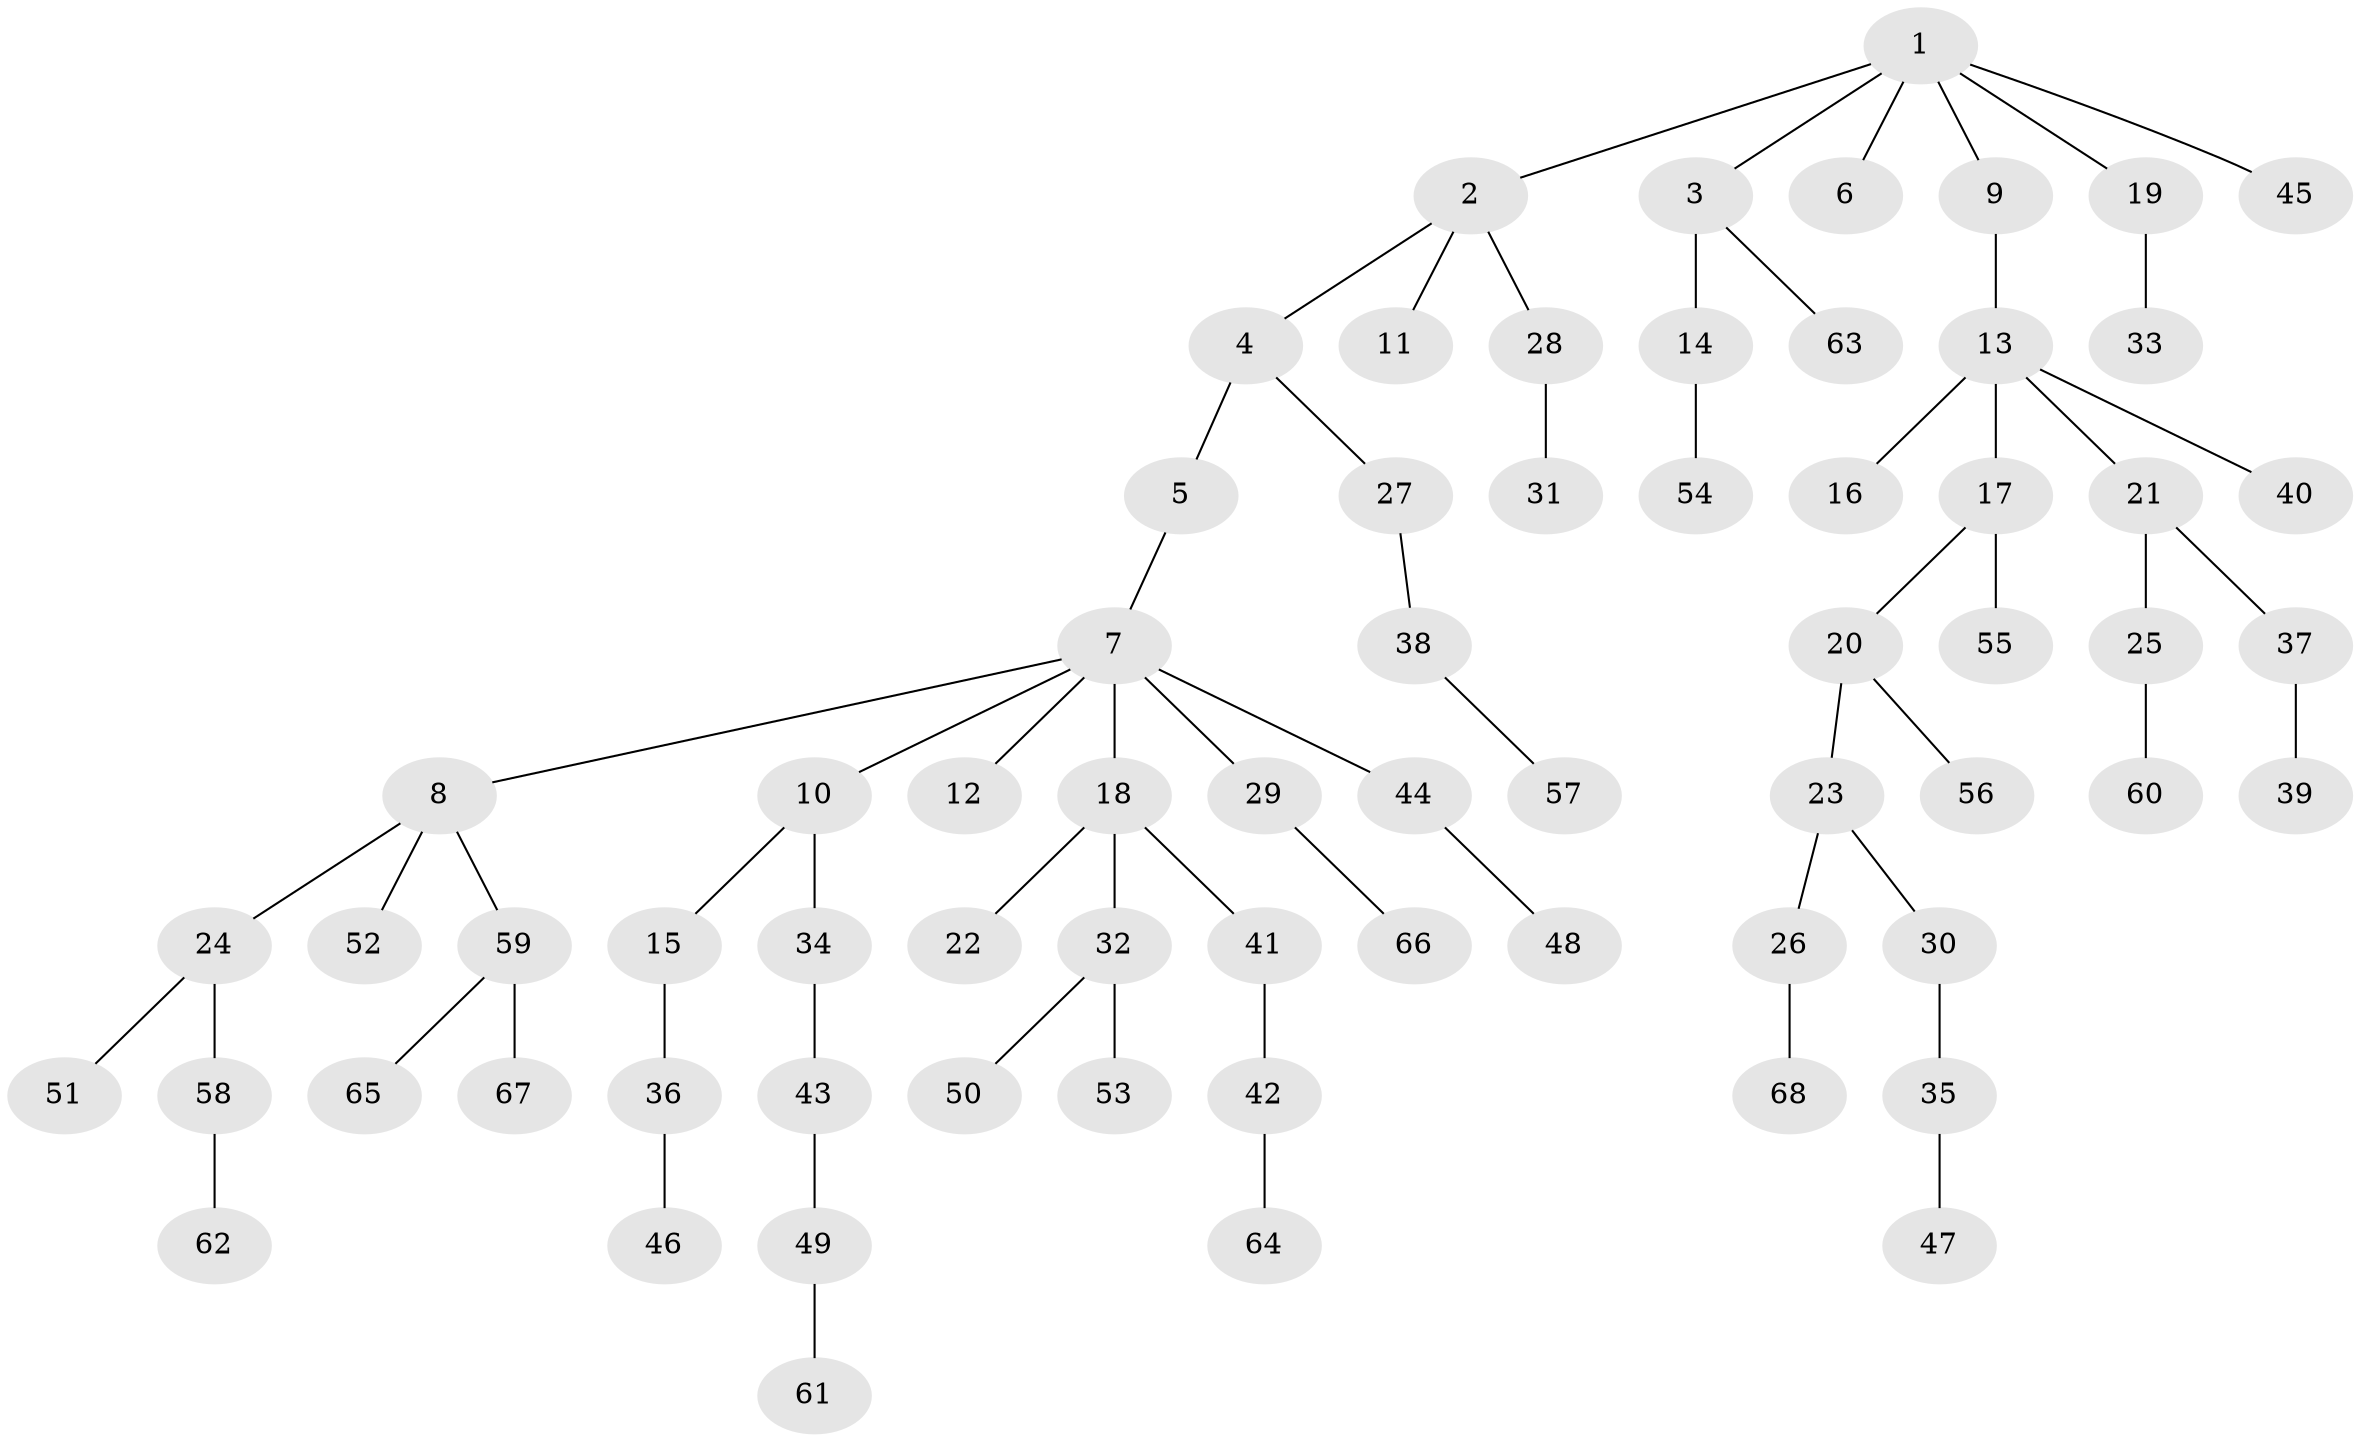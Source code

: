// coarse degree distribution, {7: 0.05, 3: 0.15, 2: 0.225, 1: 0.55, 6: 0.025}
// Generated by graph-tools (version 1.1) at 2025/19/03/04/25 18:19:05]
// undirected, 68 vertices, 67 edges
graph export_dot {
graph [start="1"]
  node [color=gray90,style=filled];
  1;
  2;
  3;
  4;
  5;
  6;
  7;
  8;
  9;
  10;
  11;
  12;
  13;
  14;
  15;
  16;
  17;
  18;
  19;
  20;
  21;
  22;
  23;
  24;
  25;
  26;
  27;
  28;
  29;
  30;
  31;
  32;
  33;
  34;
  35;
  36;
  37;
  38;
  39;
  40;
  41;
  42;
  43;
  44;
  45;
  46;
  47;
  48;
  49;
  50;
  51;
  52;
  53;
  54;
  55;
  56;
  57;
  58;
  59;
  60;
  61;
  62;
  63;
  64;
  65;
  66;
  67;
  68;
  1 -- 2;
  1 -- 3;
  1 -- 6;
  1 -- 9;
  1 -- 19;
  1 -- 45;
  2 -- 4;
  2 -- 11;
  2 -- 28;
  3 -- 14;
  3 -- 63;
  4 -- 5;
  4 -- 27;
  5 -- 7;
  7 -- 8;
  7 -- 10;
  7 -- 12;
  7 -- 18;
  7 -- 29;
  7 -- 44;
  8 -- 24;
  8 -- 52;
  8 -- 59;
  9 -- 13;
  10 -- 15;
  10 -- 34;
  13 -- 16;
  13 -- 17;
  13 -- 21;
  13 -- 40;
  14 -- 54;
  15 -- 36;
  17 -- 20;
  17 -- 55;
  18 -- 22;
  18 -- 32;
  18 -- 41;
  19 -- 33;
  20 -- 23;
  20 -- 56;
  21 -- 25;
  21 -- 37;
  23 -- 26;
  23 -- 30;
  24 -- 51;
  24 -- 58;
  25 -- 60;
  26 -- 68;
  27 -- 38;
  28 -- 31;
  29 -- 66;
  30 -- 35;
  32 -- 50;
  32 -- 53;
  34 -- 43;
  35 -- 47;
  36 -- 46;
  37 -- 39;
  38 -- 57;
  41 -- 42;
  42 -- 64;
  43 -- 49;
  44 -- 48;
  49 -- 61;
  58 -- 62;
  59 -- 65;
  59 -- 67;
}
